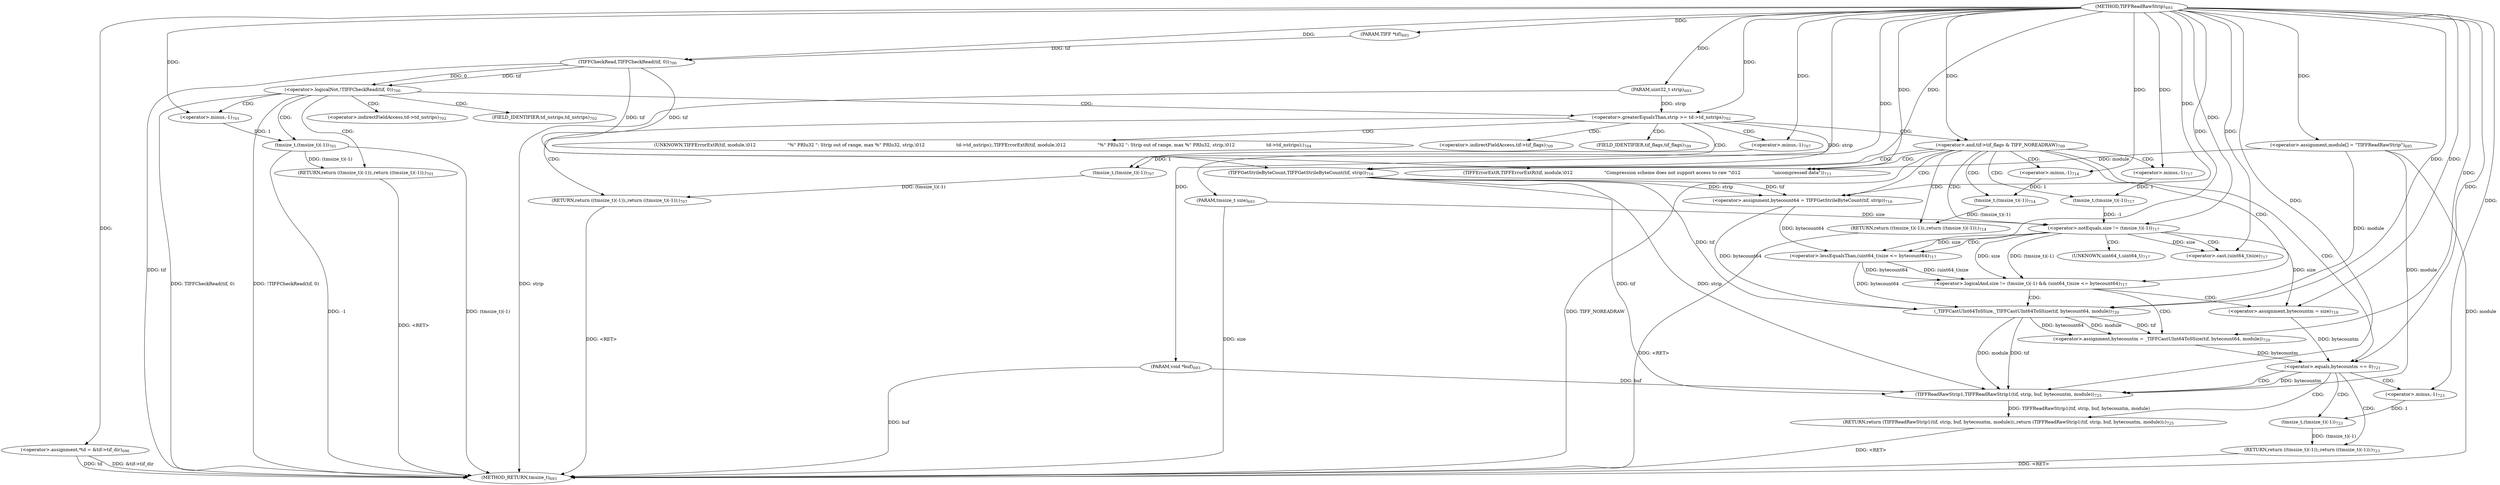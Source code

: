 digraph "TIFFReadRawStrip" {  
"75426" [label = <(METHOD,TIFFReadRawStrip)<SUB>693</SUB>> ]
"75527" [label = <(METHOD_RETURN,tmsize_t)<SUB>693</SUB>> ]
"75427" [label = <(PARAM,TIFF *tif)<SUB>693</SUB>> ]
"75428" [label = <(PARAM,uint32_t strip)<SUB>693</SUB>> ]
"75429" [label = <(PARAM,void *buf)<SUB>693</SUB>> ]
"75430" [label = <(PARAM,tmsize_t size)<SUB>693</SUB>> ]
"75433" [label = <(&lt;operator&gt;.assignment,module[] = &quot;TIFFReadRawStrip&quot;)<SUB>695</SUB>> ]
"75437" [label = <(&lt;operator&gt;.assignment,*td = &amp;tif-&gt;tif_dir)<SUB>696</SUB>> ]
"75482" [label = <(&lt;operator&gt;.assignment,bytecount64 = TIFFGetStrileByteCount(tif, strip))<SUB>716</SUB>> ]
"75520" [label = <(RETURN,return (TIFFReadRawStrip1(tif, strip, buf, bytecountm, module));,return (TIFFReadRawStrip1(tif, strip, buf, bytecountm, module));)<SUB>725</SUB>> ]
"75446" [label = <(&lt;operator&gt;.logicalNot,!TIFFCheckRead(tif, 0))<SUB>700</SUB>> ]
"75456" [label = <(&lt;operator&gt;.greaterEqualsThan,strip &gt;= td-&gt;td_nstrips)<SUB>702</SUB>> ]
"75468" [label = <(&lt;operator&gt;.and,tif-&gt;tif_flags &amp; TIFF_NOREADRAW)<SUB>709</SUB>> ]
"75488" [label = <(&lt;operator&gt;.logicalAnd,size != (tmsize_t)(-1) &amp;&amp; (uint64_t)size &lt;= bytecount64)<SUB>717</SUB>> ]
"75512" [label = <(&lt;operator&gt;.equals,bytecountm == 0)<SUB>721</SUB>> ]
"75521" [label = <(TIFFReadRawStrip1,TIFFReadRawStrip1(tif, strip, buf, bytecountm, module))<SUB>725</SUB>> ]
"75451" [label = <(RETURN,return ((tmsize_t)(-1));,return ((tmsize_t)(-1));)<SUB>701</SUB>> ]
"75463" [label = <(RETURN,return ((tmsize_t)(-1));,return ((tmsize_t)(-1));)<SUB>707</SUB>> ]
"75474" [label = <(TIFFErrorExtR,TIFFErrorExtR(tif, module,\012                      &quot;Compression scheme does not support access to raw &quot;\012                      &quot;uncompressed data&quot;))<SUB>711</SUB>> ]
"75478" [label = <(RETURN,return ((tmsize_t)(-1));,return ((tmsize_t)(-1));)<SUB>714</SUB>> ]
"75484" [label = <(TIFFGetStrileByteCount,TIFFGetStrileByteCount(tif, strip))<SUB>716</SUB>> ]
"75500" [label = <(&lt;operator&gt;.assignment,bytecountm = size)<SUB>718</SUB>> ]
"75516" [label = <(RETURN,return ((tmsize_t)(-1));,return ((tmsize_t)(-1));)<SUB>723</SUB>> ]
"75447" [label = <(TIFFCheckRead,TIFFCheckRead(tif, 0))<SUB>700</SUB>> ]
"75452" [label = <(tmsize_t,(tmsize_t)(-1))<SUB>701</SUB>> ]
"75464" [label = <(tmsize_t,(tmsize_t)(-1))<SUB>707</SUB>> ]
"75479" [label = <(tmsize_t,(tmsize_t)(-1))<SUB>714</SUB>> ]
"75489" [label = <(&lt;operator&gt;.notEquals,size != (tmsize_t)(-1))<SUB>717</SUB>> ]
"75494" [label = <(&lt;operator&gt;.lessEqualsThan,(uint64_t)size &lt;= bytecount64)<SUB>717</SUB>> ]
"75505" [label = <(&lt;operator&gt;.assignment,bytecountm = _TIFFCastUInt64ToSSize(tif, bytecount64, module))<SUB>720</SUB>> ]
"75517" [label = <(tmsize_t,(tmsize_t)(-1))<SUB>723</SUB>> ]
"75491" [label = <(tmsize_t,(tmsize_t)(-1))<SUB>717</SUB>> ]
"75495" [label = <(&lt;operator&gt;.cast,(uint64_t)size)<SUB>717</SUB>> ]
"75453" [label = <(&lt;operator&gt;.minus,-1)<SUB>701</SUB>> ]
"75465" [label = <(&lt;operator&gt;.minus,-1)<SUB>707</SUB>> ]
"75480" [label = <(&lt;operator&gt;.minus,-1)<SUB>714</SUB>> ]
"75492" [label = <(&lt;operator&gt;.minus,-1)<SUB>717</SUB>> ]
"75507" [label = <(_TIFFCastUInt64ToSSize,_TIFFCastUInt64ToSSize(tif, bytecount64, module))<SUB>720</SUB>> ]
"75518" [label = <(&lt;operator&gt;.minus,-1)<SUB>723</SUB>> ]
"75458" [label = <(&lt;operator&gt;.indirectFieldAccess,td-&gt;td_nstrips)<SUB>702</SUB>> ]
"75462" [label = <(UNKNOWN,TIFFErrorExtR(tif, module,\012                      &quot;%&quot; PRIu32 &quot;: Strip out of range, max %&quot; PRIu32, strip,\012                      td-&gt;td_nstrips);,TIFFErrorExtR(tif, module,\012                      &quot;%&quot; PRIu32 &quot;: Strip out of range, max %&quot; PRIu32, strip,\012                      td-&gt;td_nstrips);)<SUB>704</SUB>> ]
"75469" [label = <(&lt;operator&gt;.indirectFieldAccess,tif-&gt;tif_flags)<SUB>709</SUB>> ]
"75460" [label = <(FIELD_IDENTIFIER,td_nstrips,td_nstrips)<SUB>702</SUB>> ]
"75471" [label = <(FIELD_IDENTIFIER,tif_flags,tif_flags)<SUB>709</SUB>> ]
"75496" [label = <(UNKNOWN,uint64_t,uint64_t)<SUB>717</SUB>> ]
  "75520" -> "75527"  [ label = "DDG: &lt;RET&gt;"] 
  "75478" -> "75527"  [ label = "DDG: &lt;RET&gt;"] 
  "75451" -> "75527"  [ label = "DDG: &lt;RET&gt;"] 
  "75463" -> "75527"  [ label = "DDG: &lt;RET&gt;"] 
  "75516" -> "75527"  [ label = "DDG: &lt;RET&gt;"] 
  "75428" -> "75527"  [ label = "DDG: strip"] 
  "75429" -> "75527"  [ label = "DDG: buf"] 
  "75430" -> "75527"  [ label = "DDG: size"] 
  "75433" -> "75527"  [ label = "DDG: module"] 
  "75437" -> "75527"  [ label = "DDG: td"] 
  "75437" -> "75527"  [ label = "DDG: &amp;tif-&gt;tif_dir"] 
  "75447" -> "75527"  [ label = "DDG: tif"] 
  "75446" -> "75527"  [ label = "DDG: TIFFCheckRead(tif, 0)"] 
  "75446" -> "75527"  [ label = "DDG: !TIFFCheckRead(tif, 0)"] 
  "75452" -> "75527"  [ label = "DDG: -1"] 
  "75452" -> "75527"  [ label = "DDG: (tmsize_t)(-1)"] 
  "75468" -> "75527"  [ label = "DDG: TIFF_NOREADRAW"] 
  "75426" -> "75427"  [ label = "DDG: "] 
  "75426" -> "75428"  [ label = "DDG: "] 
  "75426" -> "75429"  [ label = "DDG: "] 
  "75426" -> "75430"  [ label = "DDG: "] 
  "75426" -> "75433"  [ label = "DDG: "] 
  "75484" -> "75482"  [ label = "DDG: tif"] 
  "75484" -> "75482"  [ label = "DDG: strip"] 
  "75521" -> "75520"  [ label = "DDG: TIFFReadRawStrip1(tif, strip, buf, bytecountm, module)"] 
  "75426" -> "75437"  [ label = "DDG: "] 
  "75426" -> "75482"  [ label = "DDG: "] 
  "75447" -> "75446"  [ label = "DDG: tif"] 
  "75447" -> "75446"  [ label = "DDG: 0"] 
  "75452" -> "75451"  [ label = "DDG: (tmsize_t)(-1)"] 
  "75428" -> "75456"  [ label = "DDG: strip"] 
  "75426" -> "75456"  [ label = "DDG: "] 
  "75464" -> "75463"  [ label = "DDG: (tmsize_t)(-1)"] 
  "75426" -> "75468"  [ label = "DDG: "] 
  "75479" -> "75478"  [ label = "DDG: (tmsize_t)(-1)"] 
  "75447" -> "75484"  [ label = "DDG: tif"] 
  "75426" -> "75484"  [ label = "DDG: "] 
  "75456" -> "75484"  [ label = "DDG: strip"] 
  "75489" -> "75488"  [ label = "DDG: size"] 
  "75489" -> "75488"  [ label = "DDG: (tmsize_t)(-1)"] 
  "75494" -> "75488"  [ label = "DDG: (uint64_t)size"] 
  "75494" -> "75488"  [ label = "DDG: bytecount64"] 
  "75489" -> "75500"  [ label = "DDG: size"] 
  "75426" -> "75500"  [ label = "DDG: "] 
  "75505" -> "75512"  [ label = "DDG: bytecountm"] 
  "75500" -> "75512"  [ label = "DDG: bytecountm"] 
  "75426" -> "75512"  [ label = "DDG: "] 
  "75517" -> "75516"  [ label = "DDG: (tmsize_t)(-1)"] 
  "75484" -> "75521"  [ label = "DDG: tif"] 
  "75507" -> "75521"  [ label = "DDG: tif"] 
  "75426" -> "75521"  [ label = "DDG: "] 
  "75484" -> "75521"  [ label = "DDG: strip"] 
  "75429" -> "75521"  [ label = "DDG: buf"] 
  "75512" -> "75521"  [ label = "DDG: bytecountm"] 
  "75433" -> "75521"  [ label = "DDG: module"] 
  "75507" -> "75521"  [ label = "DDG: module"] 
  "75427" -> "75447"  [ label = "DDG: tif"] 
  "75426" -> "75447"  [ label = "DDG: "] 
  "75447" -> "75474"  [ label = "DDG: tif"] 
  "75426" -> "75474"  [ label = "DDG: "] 
  "75433" -> "75474"  [ label = "DDG: module"] 
  "75430" -> "75489"  [ label = "DDG: size"] 
  "75426" -> "75489"  [ label = "DDG: "] 
  "75491" -> "75489"  [ label = "DDG: -1"] 
  "75489" -> "75494"  [ label = "DDG: size"] 
  "75426" -> "75494"  [ label = "DDG: "] 
  "75482" -> "75494"  [ label = "DDG: bytecount64"] 
  "75507" -> "75505"  [ label = "DDG: tif"] 
  "75507" -> "75505"  [ label = "DDG: bytecount64"] 
  "75507" -> "75505"  [ label = "DDG: module"] 
  "75453" -> "75452"  [ label = "DDG: 1"] 
  "75465" -> "75464"  [ label = "DDG: 1"] 
  "75480" -> "75479"  [ label = "DDG: 1"] 
  "75492" -> "75491"  [ label = "DDG: 1"] 
  "75489" -> "75495"  [ label = "DDG: size"] 
  "75426" -> "75495"  [ label = "DDG: "] 
  "75426" -> "75505"  [ label = "DDG: "] 
  "75518" -> "75517"  [ label = "DDG: 1"] 
  "75426" -> "75453"  [ label = "DDG: "] 
  "75426" -> "75465"  [ label = "DDG: "] 
  "75426" -> "75480"  [ label = "DDG: "] 
  "75426" -> "75492"  [ label = "DDG: "] 
  "75484" -> "75507"  [ label = "DDG: tif"] 
  "75426" -> "75507"  [ label = "DDG: "] 
  "75482" -> "75507"  [ label = "DDG: bytecount64"] 
  "75494" -> "75507"  [ label = "DDG: bytecount64"] 
  "75433" -> "75507"  [ label = "DDG: module"] 
  "75426" -> "75518"  [ label = "DDG: "] 
  "75446" -> "75458"  [ label = "CDG: "] 
  "75446" -> "75453"  [ label = "CDG: "] 
  "75446" -> "75452"  [ label = "CDG: "] 
  "75446" -> "75456"  [ label = "CDG: "] 
  "75446" -> "75451"  [ label = "CDG: "] 
  "75446" -> "75460"  [ label = "CDG: "] 
  "75456" -> "75463"  [ label = "CDG: "] 
  "75456" -> "75469"  [ label = "CDG: "] 
  "75456" -> "75465"  [ label = "CDG: "] 
  "75456" -> "75471"  [ label = "CDG: "] 
  "75456" -> "75462"  [ label = "CDG: "] 
  "75456" -> "75468"  [ label = "CDG: "] 
  "75456" -> "75464"  [ label = "CDG: "] 
  "75468" -> "75484"  [ label = "CDG: "] 
  "75468" -> "75480"  [ label = "CDG: "] 
  "75468" -> "75488"  [ label = "CDG: "] 
  "75468" -> "75489"  [ label = "CDG: "] 
  "75468" -> "75482"  [ label = "CDG: "] 
  "75468" -> "75478"  [ label = "CDG: "] 
  "75468" -> "75512"  [ label = "CDG: "] 
  "75468" -> "75491"  [ label = "CDG: "] 
  "75468" -> "75474"  [ label = "CDG: "] 
  "75468" -> "75492"  [ label = "CDG: "] 
  "75468" -> "75479"  [ label = "CDG: "] 
  "75488" -> "75505"  [ label = "CDG: "] 
  "75488" -> "75500"  [ label = "CDG: "] 
  "75488" -> "75507"  [ label = "CDG: "] 
  "75512" -> "75517"  [ label = "CDG: "] 
  "75512" -> "75516"  [ label = "CDG: "] 
  "75512" -> "75518"  [ label = "CDG: "] 
  "75512" -> "75521"  [ label = "CDG: "] 
  "75512" -> "75520"  [ label = "CDG: "] 
  "75489" -> "75495"  [ label = "CDG: "] 
  "75489" -> "75496"  [ label = "CDG: "] 
  "75489" -> "75494"  [ label = "CDG: "] 
}
